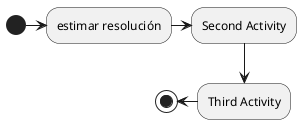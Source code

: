 @startuml

(*) -> "estimar resolución"
-> "Second Activity"
--> "Third Activity"
-left-> (*)

@enduml
